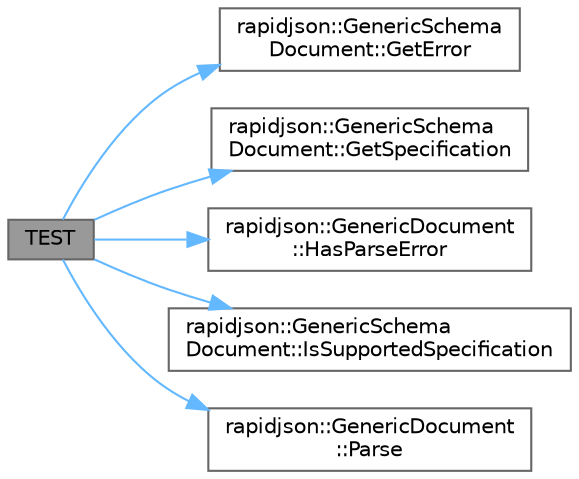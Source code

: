 digraph "TEST"
{
 // LATEX_PDF_SIZE
  bgcolor="transparent";
  edge [fontname=Helvetica,fontsize=10,labelfontname=Helvetica,labelfontsize=10];
  node [fontname=Helvetica,fontsize=10,shape=box,height=0.2,width=0.4];
  rankdir="LR";
  Node1 [id="Node000001",label="TEST",height=0.2,width=0.4,color="gray40", fillcolor="grey60", style="filled", fontcolor="black",tooltip=" "];
  Node1 -> Node2 [id="edge1_Node000001_Node000002",color="steelblue1",style="solid",tooltip=" "];
  Node2 [id="Node000002",label="rapidjson::GenericSchema\lDocument::GetError",height=0.2,width=0.4,color="grey40", fillcolor="white", style="filled",URL="$classrapidjson_1_1_generic_schema_document.html#ad44ba36d735cacae7cd67e19799f2854",tooltip="Gets the error object."];
  Node1 -> Node3 [id="edge2_Node000001_Node000003",color="steelblue1",style="solid",tooltip=" "];
  Node3 [id="Node000003",label="rapidjson::GenericSchema\lDocument::GetSpecification",height=0.2,width=0.4,color="grey40", fillcolor="white", style="filled",URL="$classrapidjson_1_1_generic_schema_document.html#a32b416d5b993df2d799ff77cb3b3b5ad",tooltip=" "];
  Node1 -> Node4 [id="edge3_Node000001_Node000004",color="steelblue1",style="solid",tooltip=" "];
  Node4 [id="Node000004",label="rapidjson::GenericDocument\l::HasParseError",height=0.2,width=0.4,color="grey40", fillcolor="white", style="filled",URL="$classrapidjson_1_1_generic_document.html#a7607bb42b51547e44bfd4cab35d8f20e",tooltip="Whether a parse error has occurred in the last parsing."];
  Node1 -> Node5 [id="edge4_Node000001_Node000005",color="steelblue1",style="solid",tooltip=" "];
  Node5 [id="Node000005",label="rapidjson::GenericSchema\lDocument::IsSupportedSpecification",height=0.2,width=0.4,color="grey40", fillcolor="white", style="filled",URL="$classrapidjson_1_1_generic_schema_document.html#a564c1a022db31eeddbb322aca615bb19",tooltip=" "];
  Node1 -> Node6 [id="edge5_Node000001_Node000006",color="steelblue1",style="solid",tooltip=" "];
  Node6 [id="Node000006",label="rapidjson::GenericDocument\l::Parse",height=0.2,width=0.4,color="grey40", fillcolor="white", style="filled",URL="$classrapidjson_1_1_generic_document.html#aa54ac886c9e93102216c4e1b4126cb76",tooltip="Parse JSON text from a read-only string (with Encoding conversion)"];
}
